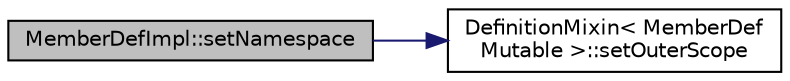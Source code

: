 digraph "MemberDefImpl::setNamespace"
{
 // LATEX_PDF_SIZE
  edge [fontname="Helvetica",fontsize="10",labelfontname="Helvetica",labelfontsize="10"];
  node [fontname="Helvetica",fontsize="10",shape=record];
  rankdir="LR";
  Node1 [label="MemberDefImpl::setNamespace",height=0.2,width=0.4,color="black", fillcolor="grey75", style="filled", fontcolor="black",tooltip=" "];
  Node1 -> Node2 [color="midnightblue",fontsize="10",style="solid"];
  Node2 [label="DefinitionMixin\< MemberDef\lMutable \>::setOuterScope",height=0.2,width=0.4,color="black", fillcolor="white", style="filled",URL="$classDefinitionMixin.html#a55412adb8ac7d45ea26e051a08dddadc",tooltip=" "];
}
